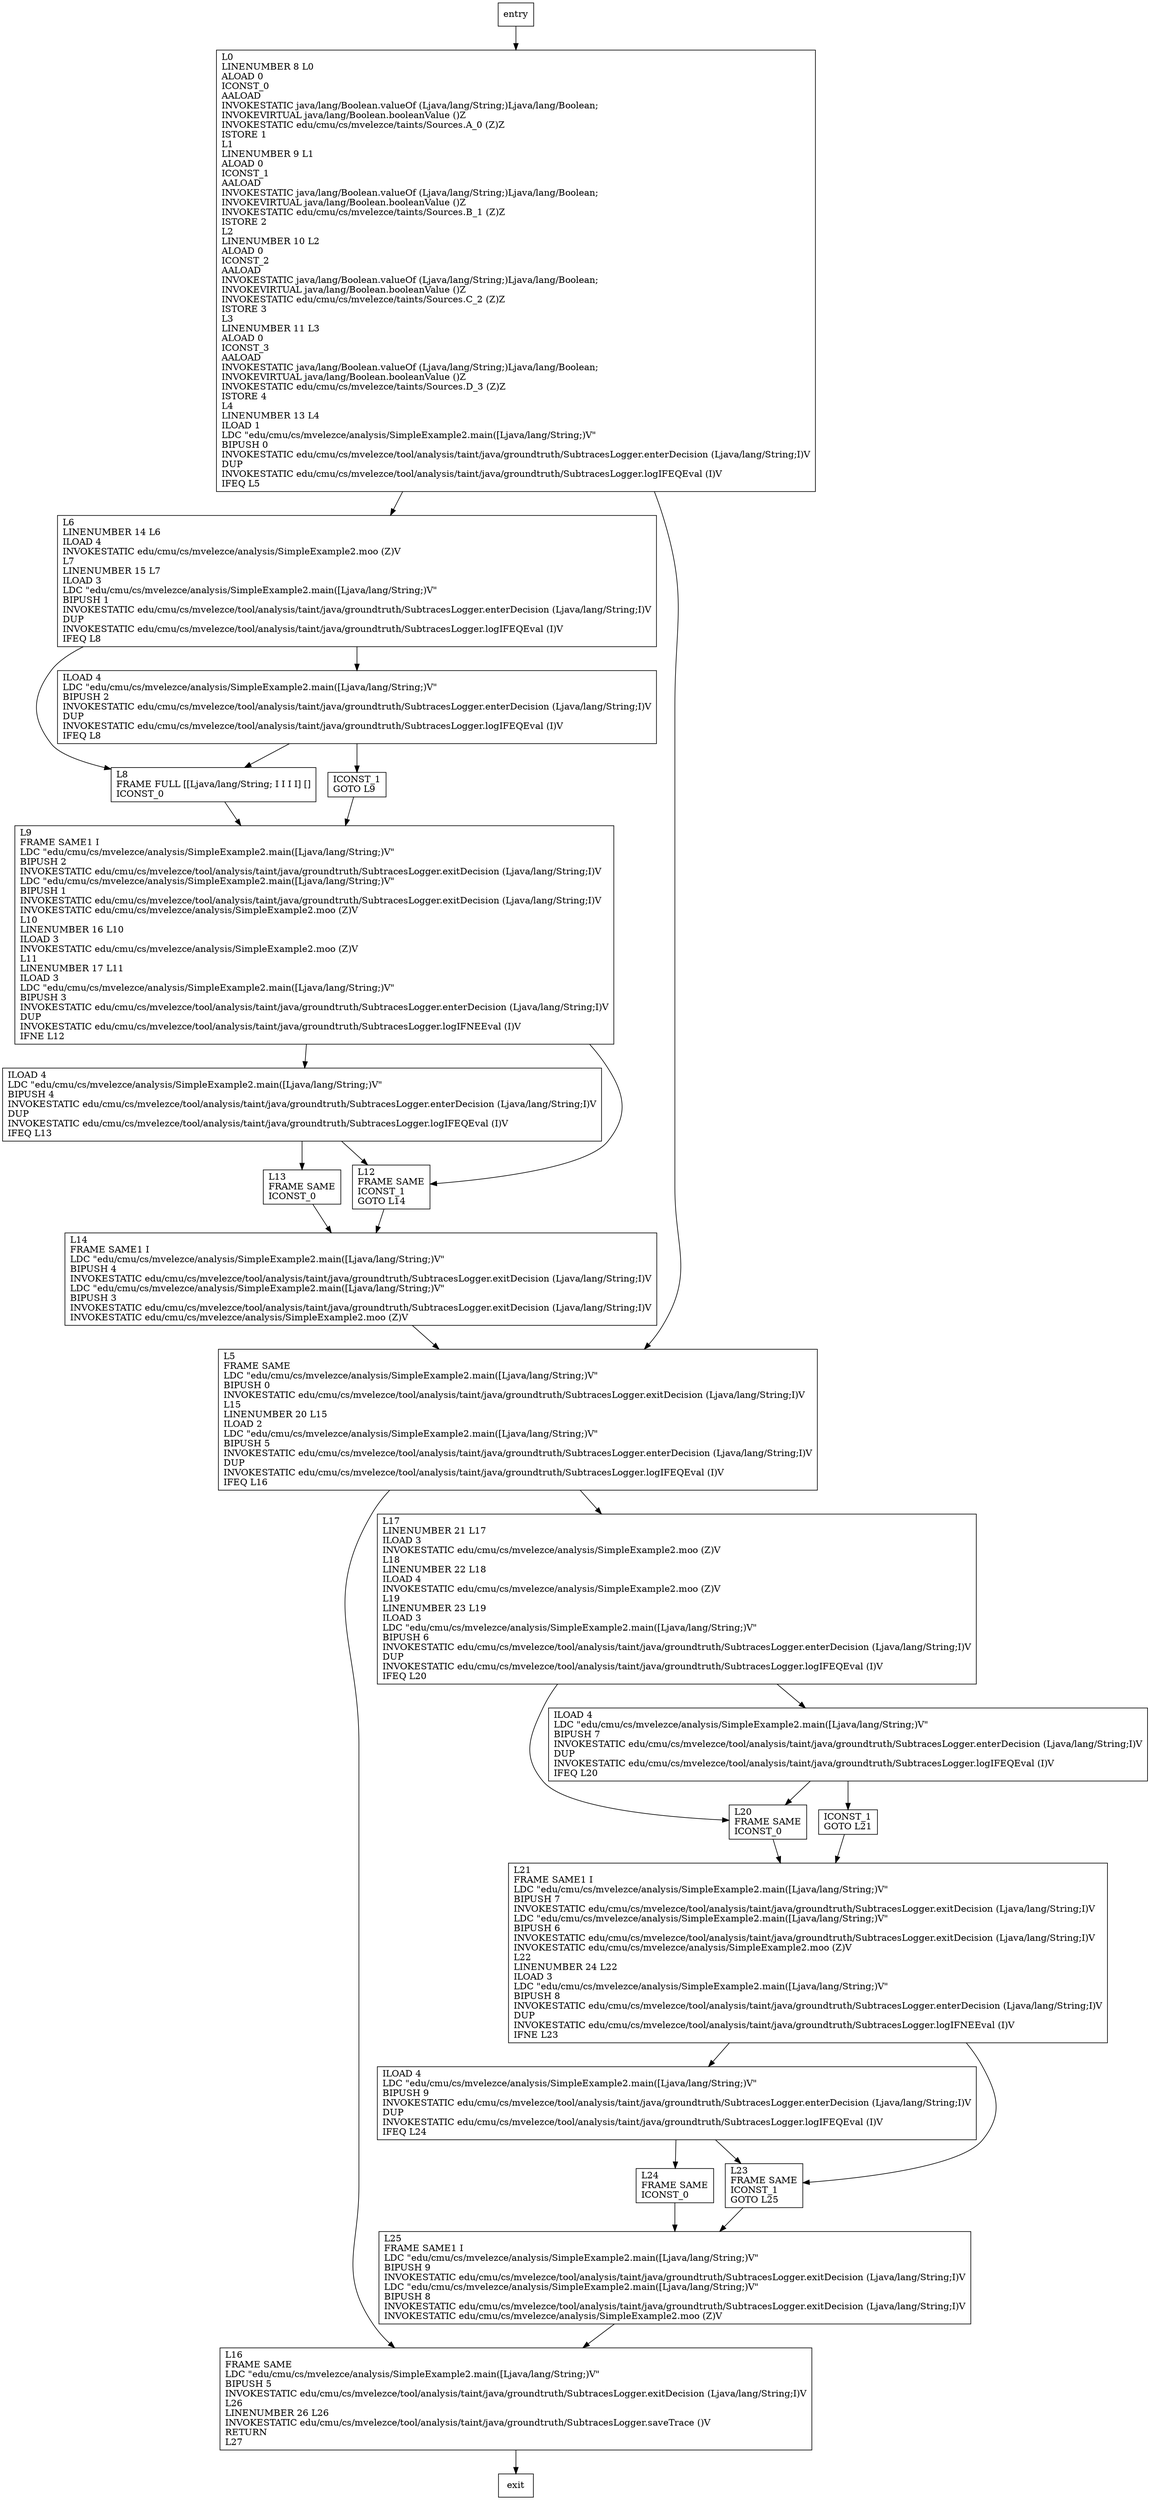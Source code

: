 digraph main {
node [shape=record];
554868511 [label="L6\lLINENUMBER 14 L6\lILOAD 4\lINVOKESTATIC edu/cmu/cs/mvelezce/analysis/SimpleExample2.moo (Z)V\lL7\lLINENUMBER 15 L7\lILOAD 3\lLDC \"edu/cmu/cs/mvelezce/analysis/SimpleExample2.main([Ljava/lang/String;)V\"\lBIPUSH 1\lINVOKESTATIC edu/cmu/cs/mvelezce/tool/analysis/taint/java/groundtruth/SubtracesLogger.enterDecision (Ljava/lang/String;I)V\lDUP\lINVOKESTATIC edu/cmu/cs/mvelezce/tool/analysis/taint/java/groundtruth/SubtracesLogger.logIFEQEval (I)V\lIFEQ L8\l"];
2106165633 [label="ICONST_1\lGOTO L9\l"];
1332691311 [label="ICONST_1\lGOTO L21\l"];
351877391 [label="L13\lFRAME SAME\lICONST_0\l"];
392918519 [label="L16\lFRAME SAME\lLDC \"edu/cmu/cs/mvelezce/analysis/SimpleExample2.main([Ljava/lang/String;)V\"\lBIPUSH 5\lINVOKESTATIC edu/cmu/cs/mvelezce/tool/analysis/taint/java/groundtruth/SubtracesLogger.exitDecision (Ljava/lang/String;I)V\lL26\lLINENUMBER 26 L26\lINVOKESTATIC edu/cmu/cs/mvelezce/tool/analysis/taint/java/groundtruth/SubtracesLogger.saveTrace ()V\lRETURN\lL27\l"];
1750286943 [label="L0\lLINENUMBER 8 L0\lALOAD 0\lICONST_0\lAALOAD\lINVOKESTATIC java/lang/Boolean.valueOf (Ljava/lang/String;)Ljava/lang/Boolean;\lINVOKEVIRTUAL java/lang/Boolean.booleanValue ()Z\lINVOKESTATIC edu/cmu/cs/mvelezce/taints/Sources.A_0 (Z)Z\lISTORE 1\lL1\lLINENUMBER 9 L1\lALOAD 0\lICONST_1\lAALOAD\lINVOKESTATIC java/lang/Boolean.valueOf (Ljava/lang/String;)Ljava/lang/Boolean;\lINVOKEVIRTUAL java/lang/Boolean.booleanValue ()Z\lINVOKESTATIC edu/cmu/cs/mvelezce/taints/Sources.B_1 (Z)Z\lISTORE 2\lL2\lLINENUMBER 10 L2\lALOAD 0\lICONST_2\lAALOAD\lINVOKESTATIC java/lang/Boolean.valueOf (Ljava/lang/String;)Ljava/lang/Boolean;\lINVOKEVIRTUAL java/lang/Boolean.booleanValue ()Z\lINVOKESTATIC edu/cmu/cs/mvelezce/taints/Sources.C_2 (Z)Z\lISTORE 3\lL3\lLINENUMBER 11 L3\lALOAD 0\lICONST_3\lAALOAD\lINVOKESTATIC java/lang/Boolean.valueOf (Ljava/lang/String;)Ljava/lang/Boolean;\lINVOKEVIRTUAL java/lang/Boolean.booleanValue ()Z\lINVOKESTATIC edu/cmu/cs/mvelezce/taints/Sources.D_3 (Z)Z\lISTORE 4\lL4\lLINENUMBER 13 L4\lILOAD 1\lLDC \"edu/cmu/cs/mvelezce/analysis/SimpleExample2.main([Ljava/lang/String;)V\"\lBIPUSH 0\lINVOKESTATIC edu/cmu/cs/mvelezce/tool/analysis/taint/java/groundtruth/SubtracesLogger.enterDecision (Ljava/lang/String;I)V\lDUP\lINVOKESTATIC edu/cmu/cs/mvelezce/tool/analysis/taint/java/groundtruth/SubtracesLogger.logIFEQEval (I)V\lIFEQ L5\l"];
1910936570 [label="ILOAD 4\lLDC \"edu/cmu/cs/mvelezce/analysis/SimpleExample2.main([Ljava/lang/String;)V\"\lBIPUSH 9\lINVOKESTATIC edu/cmu/cs/mvelezce/tool/analysis/taint/java/groundtruth/SubtracesLogger.enterDecision (Ljava/lang/String;I)V\lDUP\lINVOKESTATIC edu/cmu/cs/mvelezce/tool/analysis/taint/java/groundtruth/SubtracesLogger.logIFEQEval (I)V\lIFEQ L24\l"];
2099802038 [label="L24\lFRAME SAME\lICONST_0\l"];
1215904751 [label="L23\lFRAME SAME\lICONST_1\lGOTO L25\l"];
1221991240 [label="L9\lFRAME SAME1 I\lLDC \"edu/cmu/cs/mvelezce/analysis/SimpleExample2.main([Ljava/lang/String;)V\"\lBIPUSH 2\lINVOKESTATIC edu/cmu/cs/mvelezce/tool/analysis/taint/java/groundtruth/SubtracesLogger.exitDecision (Ljava/lang/String;I)V\lLDC \"edu/cmu/cs/mvelezce/analysis/SimpleExample2.main([Ljava/lang/String;)V\"\lBIPUSH 1\lINVOKESTATIC edu/cmu/cs/mvelezce/tool/analysis/taint/java/groundtruth/SubtracesLogger.exitDecision (Ljava/lang/String;I)V\lINVOKESTATIC edu/cmu/cs/mvelezce/analysis/SimpleExample2.moo (Z)V\lL10\lLINENUMBER 16 L10\lILOAD 3\lINVOKESTATIC edu/cmu/cs/mvelezce/analysis/SimpleExample2.moo (Z)V\lL11\lLINENUMBER 17 L11\lILOAD 3\lLDC \"edu/cmu/cs/mvelezce/analysis/SimpleExample2.main([Ljava/lang/String;)V\"\lBIPUSH 3\lINVOKESTATIC edu/cmu/cs/mvelezce/tool/analysis/taint/java/groundtruth/SubtracesLogger.enterDecision (Ljava/lang/String;I)V\lDUP\lINVOKESTATIC edu/cmu/cs/mvelezce/tool/analysis/taint/java/groundtruth/SubtracesLogger.logIFNEEval (I)V\lIFNE L12\l"];
630028734 [label="ILOAD 4\lLDC \"edu/cmu/cs/mvelezce/analysis/SimpleExample2.main([Ljava/lang/String;)V\"\lBIPUSH 4\lINVOKESTATIC edu/cmu/cs/mvelezce/tool/analysis/taint/java/groundtruth/SubtracesLogger.enterDecision (Ljava/lang/String;I)V\lDUP\lINVOKESTATIC edu/cmu/cs/mvelezce/tool/analysis/taint/java/groundtruth/SubtracesLogger.logIFEQEval (I)V\lIFEQ L13\l"];
999230073 [label="L21\lFRAME SAME1 I\lLDC \"edu/cmu/cs/mvelezce/analysis/SimpleExample2.main([Ljava/lang/String;)V\"\lBIPUSH 7\lINVOKESTATIC edu/cmu/cs/mvelezce/tool/analysis/taint/java/groundtruth/SubtracesLogger.exitDecision (Ljava/lang/String;I)V\lLDC \"edu/cmu/cs/mvelezce/analysis/SimpleExample2.main([Ljava/lang/String;)V\"\lBIPUSH 6\lINVOKESTATIC edu/cmu/cs/mvelezce/tool/analysis/taint/java/groundtruth/SubtracesLogger.exitDecision (Ljava/lang/String;I)V\lINVOKESTATIC edu/cmu/cs/mvelezce/analysis/SimpleExample2.moo (Z)V\lL22\lLINENUMBER 24 L22\lILOAD 3\lLDC \"edu/cmu/cs/mvelezce/analysis/SimpleExample2.main([Ljava/lang/String;)V\"\lBIPUSH 8\lINVOKESTATIC edu/cmu/cs/mvelezce/tool/analysis/taint/java/groundtruth/SubtracesLogger.enterDecision (Ljava/lang/String;I)V\lDUP\lINVOKESTATIC edu/cmu/cs/mvelezce/tool/analysis/taint/java/groundtruth/SubtracesLogger.logIFNEEval (I)V\lIFNE L23\l"];
674019271 [label="L8\lFRAME FULL [[Ljava/lang/String; I I I I] []\lICONST_0\l"];
1520387953 [label="ILOAD 4\lLDC \"edu/cmu/cs/mvelezce/analysis/SimpleExample2.main([Ljava/lang/String;)V\"\lBIPUSH 2\lINVOKESTATIC edu/cmu/cs/mvelezce/tool/analysis/taint/java/groundtruth/SubtracesLogger.enterDecision (Ljava/lang/String;I)V\lDUP\lINVOKESTATIC edu/cmu/cs/mvelezce/tool/analysis/taint/java/groundtruth/SubtracesLogger.logIFEQEval (I)V\lIFEQ L8\l"];
1052212904 [label="L25\lFRAME SAME1 I\lLDC \"edu/cmu/cs/mvelezce/analysis/SimpleExample2.main([Ljava/lang/String;)V\"\lBIPUSH 9\lINVOKESTATIC edu/cmu/cs/mvelezce/tool/analysis/taint/java/groundtruth/SubtracesLogger.exitDecision (Ljava/lang/String;I)V\lLDC \"edu/cmu/cs/mvelezce/analysis/SimpleExample2.main([Ljava/lang/String;)V\"\lBIPUSH 8\lINVOKESTATIC edu/cmu/cs/mvelezce/tool/analysis/taint/java/groundtruth/SubtracesLogger.exitDecision (Ljava/lang/String;I)V\lINVOKESTATIC edu/cmu/cs/mvelezce/analysis/SimpleExample2.moo (Z)V\l"];
1758624236 [label="L12\lFRAME SAME\lICONST_1\lGOTO L14\l"];
1812823171 [label="L14\lFRAME SAME1 I\lLDC \"edu/cmu/cs/mvelezce/analysis/SimpleExample2.main([Ljava/lang/String;)V\"\lBIPUSH 4\lINVOKESTATIC edu/cmu/cs/mvelezce/tool/analysis/taint/java/groundtruth/SubtracesLogger.exitDecision (Ljava/lang/String;I)V\lLDC \"edu/cmu/cs/mvelezce/analysis/SimpleExample2.main([Ljava/lang/String;)V\"\lBIPUSH 3\lINVOKESTATIC edu/cmu/cs/mvelezce/tool/analysis/taint/java/groundtruth/SubtracesLogger.exitDecision (Ljava/lang/String;I)V\lINVOKESTATIC edu/cmu/cs/mvelezce/analysis/SimpleExample2.moo (Z)V\l"];
892083096 [label="L5\lFRAME SAME\lLDC \"edu/cmu/cs/mvelezce/analysis/SimpleExample2.main([Ljava/lang/String;)V\"\lBIPUSH 0\lINVOKESTATIC edu/cmu/cs/mvelezce/tool/analysis/taint/java/groundtruth/SubtracesLogger.exitDecision (Ljava/lang/String;I)V\lL15\lLINENUMBER 20 L15\lILOAD 2\lLDC \"edu/cmu/cs/mvelezce/analysis/SimpleExample2.main([Ljava/lang/String;)V\"\lBIPUSH 5\lINVOKESTATIC edu/cmu/cs/mvelezce/tool/analysis/taint/java/groundtruth/SubtracesLogger.enterDecision (Ljava/lang/String;I)V\lDUP\lINVOKESTATIC edu/cmu/cs/mvelezce/tool/analysis/taint/java/groundtruth/SubtracesLogger.logIFEQEval (I)V\lIFEQ L16\l"];
65488937 [label="L20\lFRAME SAME\lICONST_0\l"];
1499840045 [label="L17\lLINENUMBER 21 L17\lILOAD 3\lINVOKESTATIC edu/cmu/cs/mvelezce/analysis/SimpleExample2.moo (Z)V\lL18\lLINENUMBER 22 L18\lILOAD 4\lINVOKESTATIC edu/cmu/cs/mvelezce/analysis/SimpleExample2.moo (Z)V\lL19\lLINENUMBER 23 L19\lILOAD 3\lLDC \"edu/cmu/cs/mvelezce/analysis/SimpleExample2.main([Ljava/lang/String;)V\"\lBIPUSH 6\lINVOKESTATIC edu/cmu/cs/mvelezce/tool/analysis/taint/java/groundtruth/SubtracesLogger.enterDecision (Ljava/lang/String;I)V\lDUP\lINVOKESTATIC edu/cmu/cs/mvelezce/tool/analysis/taint/java/groundtruth/SubtracesLogger.logIFEQEval (I)V\lIFEQ L20\l"];
67749199 [label="ILOAD 4\lLDC \"edu/cmu/cs/mvelezce/analysis/SimpleExample2.main([Ljava/lang/String;)V\"\lBIPUSH 7\lINVOKESTATIC edu/cmu/cs/mvelezce/tool/analysis/taint/java/groundtruth/SubtracesLogger.enterDecision (Ljava/lang/String;I)V\lDUP\lINVOKESTATIC edu/cmu/cs/mvelezce/tool/analysis/taint/java/groundtruth/SubtracesLogger.logIFEQEval (I)V\lIFEQ L20\l"];
entry;
exit;
554868511 -> 1520387953;
554868511 -> 674019271;
2106165633 -> 1221991240;
1332691311 -> 999230073;
351877391 -> 1812823171;
392918519 -> exit;
1750286943 -> 554868511;
1750286943 -> 892083096;
1910936570 -> 2099802038;
1910936570 -> 1215904751;
2099802038 -> 1052212904;
1215904751 -> 1052212904;
1221991240 -> 1758624236;
1221991240 -> 630028734;
630028734 -> 351877391;
630028734 -> 1758624236;
999230073 -> 1910936570;
999230073 -> 1215904751;
674019271 -> 1221991240;
entry -> 1750286943;
1520387953 -> 2106165633;
1520387953 -> 674019271;
1052212904 -> 392918519;
1758624236 -> 1812823171;
1812823171 -> 892083096;
892083096 -> 392918519;
892083096 -> 1499840045;
65488937 -> 999230073;
1499840045 -> 65488937;
1499840045 -> 67749199;
67749199 -> 1332691311;
67749199 -> 65488937;
}
